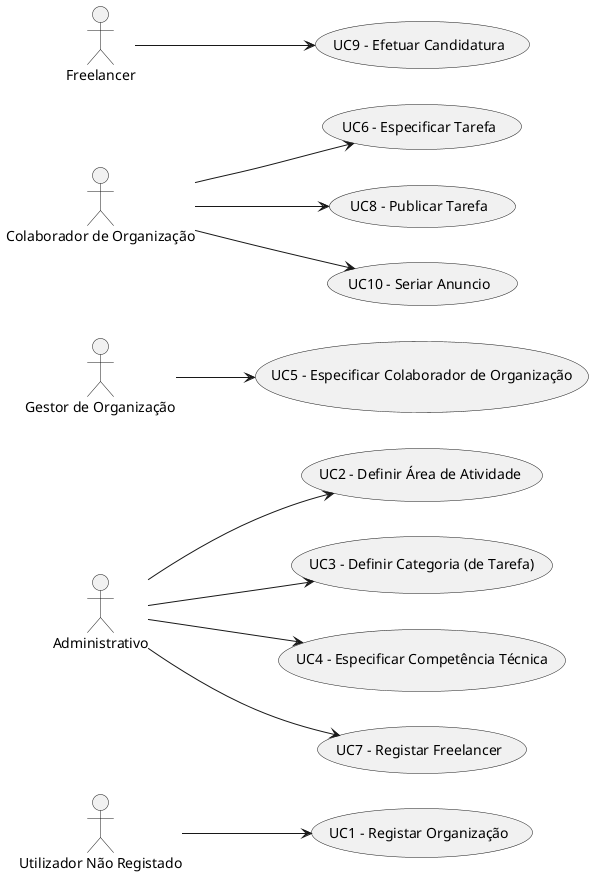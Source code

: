 @startuml

usecase UC1 as "UC1 - Registar Organização"
usecase UC2 as "UC2 - Definir Área de Atividade"
usecase UC3 as "UC3 - Definir Categoria (de Tarefa)"
usecase UC4 as "UC4 - Especificar Competência Técnica"
usecase UC5 as "UC5 - Especificar Colaborador de Organização"
usecase UC6 as "UC6 - Especificar Tarefa"

usecase UC7 as "UC7 - Registar Freelancer"
usecase UC8 as "UC8 - Publicar Tarefa"
usecase UC9 as "UC9 - Efetuar Candidatura"
usecase UC10 as "UC10 - Seriar Anuncio"

actor "Utilizador Não Registado" as UNR
actor "Administrativo" as ADM
actor "Gestor de Organização" as GO
actor "Colaborador de Organização" as CO
actor "Freelancer" as FRL

left to right direction
UNR -->(UC1)

ADM -->(UC2)
ADM -->(UC3)
ADM -->(UC4)
ADM -->(UC7)

GO -->(UC5)
CO --> (UC6)
CO --> (UC8)
CO --> (UC10)

FRL --> (UC9)


@enduml
